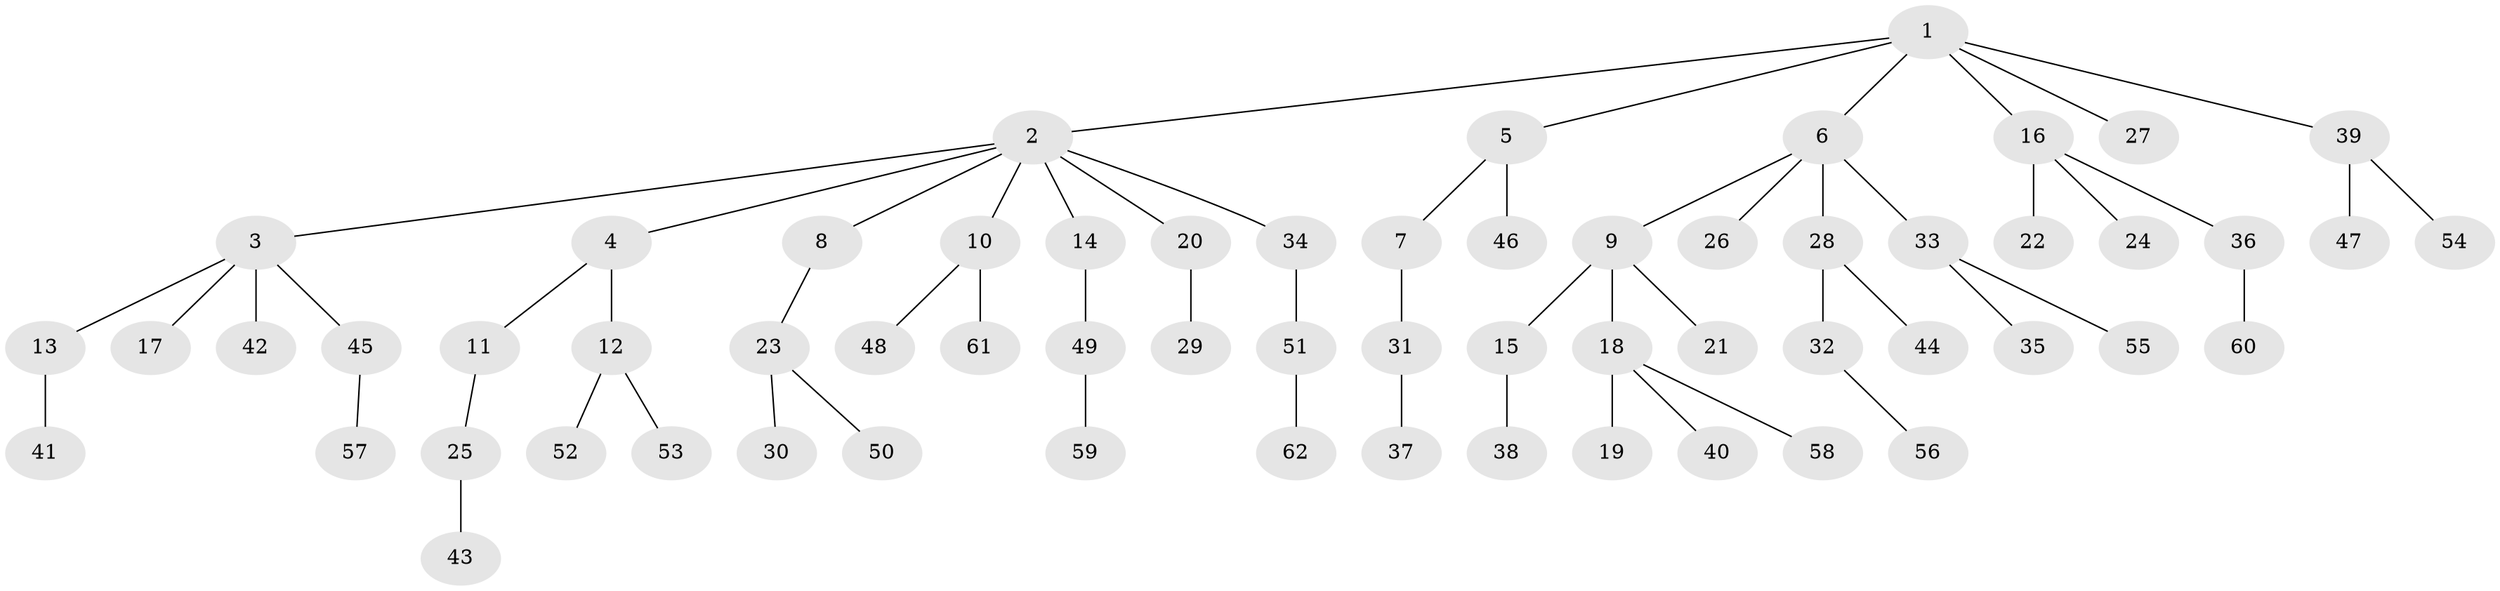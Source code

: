 // Generated by graph-tools (version 1.1) at 2025/52/03/09/25 04:52:45]
// undirected, 62 vertices, 61 edges
graph export_dot {
graph [start="1"]
  node [color=gray90,style=filled];
  1;
  2;
  3;
  4;
  5;
  6;
  7;
  8;
  9;
  10;
  11;
  12;
  13;
  14;
  15;
  16;
  17;
  18;
  19;
  20;
  21;
  22;
  23;
  24;
  25;
  26;
  27;
  28;
  29;
  30;
  31;
  32;
  33;
  34;
  35;
  36;
  37;
  38;
  39;
  40;
  41;
  42;
  43;
  44;
  45;
  46;
  47;
  48;
  49;
  50;
  51;
  52;
  53;
  54;
  55;
  56;
  57;
  58;
  59;
  60;
  61;
  62;
  1 -- 2;
  1 -- 5;
  1 -- 6;
  1 -- 16;
  1 -- 27;
  1 -- 39;
  2 -- 3;
  2 -- 4;
  2 -- 8;
  2 -- 10;
  2 -- 14;
  2 -- 20;
  2 -- 34;
  3 -- 13;
  3 -- 17;
  3 -- 42;
  3 -- 45;
  4 -- 11;
  4 -- 12;
  5 -- 7;
  5 -- 46;
  6 -- 9;
  6 -- 26;
  6 -- 28;
  6 -- 33;
  7 -- 31;
  8 -- 23;
  9 -- 15;
  9 -- 18;
  9 -- 21;
  10 -- 48;
  10 -- 61;
  11 -- 25;
  12 -- 52;
  12 -- 53;
  13 -- 41;
  14 -- 49;
  15 -- 38;
  16 -- 22;
  16 -- 24;
  16 -- 36;
  18 -- 19;
  18 -- 40;
  18 -- 58;
  20 -- 29;
  23 -- 30;
  23 -- 50;
  25 -- 43;
  28 -- 32;
  28 -- 44;
  31 -- 37;
  32 -- 56;
  33 -- 35;
  33 -- 55;
  34 -- 51;
  36 -- 60;
  39 -- 47;
  39 -- 54;
  45 -- 57;
  49 -- 59;
  51 -- 62;
}

